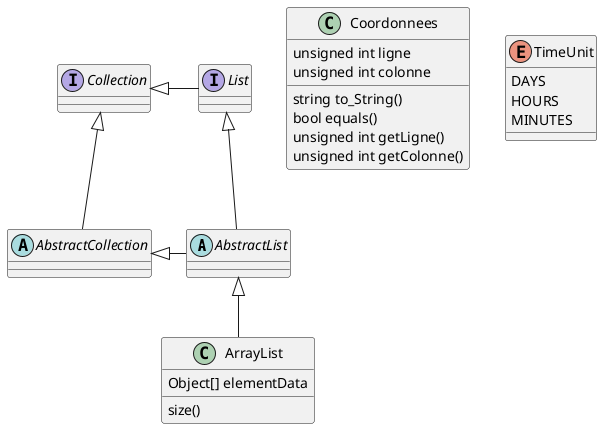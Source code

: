 @startuml
'https://plantuml.com/class-diagram

abstract class AbstractList
abstract AbstractCollection
interface List
interface Collection

List <|-- AbstractList
Collection <|-- AbstractCollection

Collection <|- List
AbstractCollection <|- AbstractList
AbstractList <|-- ArrayList

class Coordonnees {
unsigned int ligne
unsigned int colonne
string to_String()
bool equals()
unsigned int getLigne()
unsigned int getColonne()
}

class ArrayList {
Object[] elementData
size()
}

enum TimeUnit {
DAYS
HOURS
MINUTES
}

@enduml